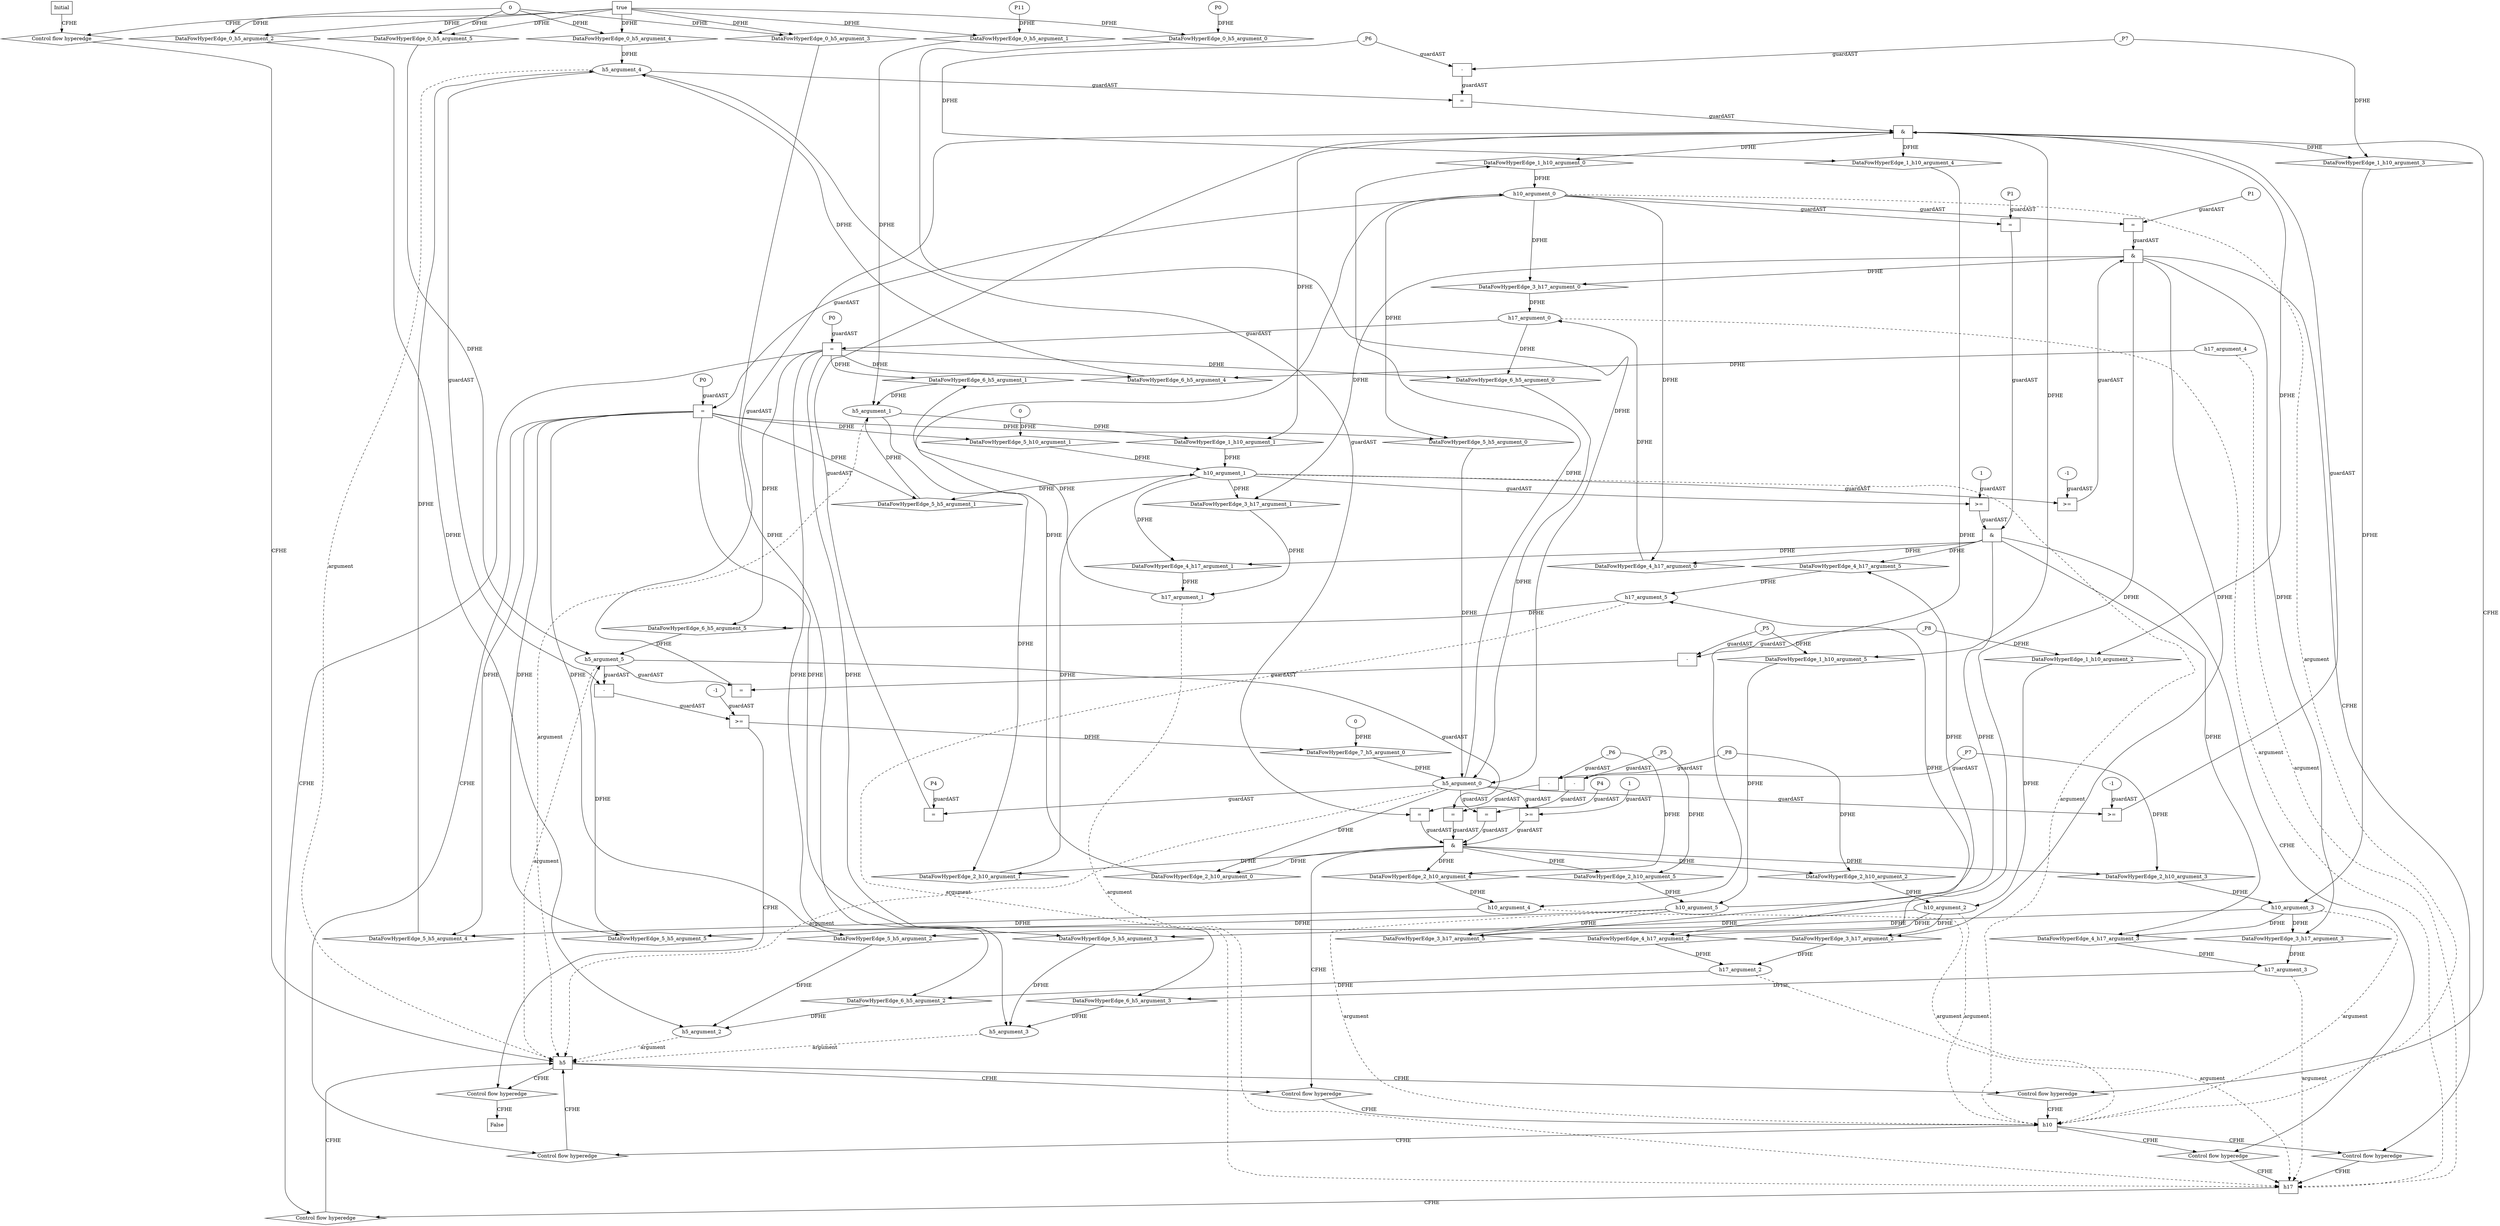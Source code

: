 // Horn Graph
digraph {
	"xxxh5___Initial_0xxxdataFlow_0_node_0" [label="0"  nodeName="xxxh5___Initial_0xxxdataFlow_0_node_0" class=IdealInt GNNNodeID=6]
	"xxxh5___Initial_0xxxdataFlow1_node_0" [label="P11"  nodeName="xxxh5___Initial_0xxxdataFlow1_node_0" class=symbolicConstant GNNNodeID=7]
	"xxxh5___Initial_0xxxdataFlow2_node_0" [label="P0"  nodeName="xxxh5___Initial_0xxxdataFlow2_node_0" class=symbolicConstant GNNNodeID=8]
	"xxxh10___h5_1xxxdataFlow_0_node_0" [label="_P8"  nodeName="xxxh10___h5_1xxxdataFlow_0_node_0" class=symbolicConstant GNNNodeID=15]
	"xxxh10___h5_1xxxdataFlow1_node_0" [label="_P7"  nodeName="xxxh10___h5_1xxxdataFlow1_node_0" class=symbolicConstant GNNNodeID=16]
	"xxxh10___h5_1xxxdataFlow2_node_0" [label="_P6"  nodeName="xxxh10___h5_1xxxdataFlow2_node_0" class=symbolicConstant GNNNodeID=17]
	"xxxh10___h5_1xxxdataFlow3_node_0" [label="_P5"  nodeName="xxxh10___h5_1xxxdataFlow3_node_0" class=symbolicConstant GNNNodeID=18]
	"xxxh10___h5_1xxxguard_0_node_0" [label=">="  nodeName="xxxh10___h5_1xxxguard_0_node_0" class=Operator GNNNodeID=19 shape=rect]
	"xxxh10___h5_1xxxguard_0_node_1" [label="-1"  nodeName="xxxh10___h5_1xxxguard_0_node_1" class=IdealInt GNNNodeID=20]
		"xxxh10___h5_1xxxguard_0_node_1" -> "xxxh10___h5_1xxxguard_0_node_0" [ label="guardAST"]
		"h5_argument_0" -> "xxxh10___h5_1xxxguard_0_node_0" [ label="guardAST"]
	"xxxh10___h5_1xxxguard1_node_0" [label="="  nodeName="xxxh10___h5_1xxxguard1_node_0" class=Operator GNNNodeID=21 shape=rect]
	"xxxh10___h5_1xxxguard1_node_1" [label="P4"  nodeName="xxxh10___h5_1xxxguard1_node_1" class=symbolicConstant GNNNodeID=22]
		"xxxh10___h5_1xxxguard1_node_1" -> "xxxh10___h5_1xxxguard1_node_0" [ label="guardAST"]
		"h5_argument_0" -> "xxxh10___h5_1xxxguard1_node_0" [ label="guardAST"]
	"xxxh10___h5_1xxxguard2_node_0" [label="="  nodeName="xxxh10___h5_1xxxguard2_node_0" class=Operator GNNNodeID=23 shape=rect]
	"xxxh10___h5_1xxxguard2_node_2" [label="-"  nodeName="xxxh10___h5_1xxxguard2_node_2" class=Operator GNNNodeID=24 shape=rect]
		"h5_argument_4" -> "xxxh10___h5_1xxxguard2_node_0" [ label="guardAST"]
		"xxxh10___h5_1xxxguard2_node_2" -> "xxxh10___h5_1xxxguard2_node_0" [ label="guardAST"]
		"xxxh10___h5_1xxxdataFlow2_node_0" -> "xxxh10___h5_1xxxguard2_node_2" [ label="guardAST"]
		"xxxh10___h5_1xxxdataFlow1_node_0" -> "xxxh10___h5_1xxxguard2_node_2" [ label="guardAST"]
	"xxxh10___h5_1xxxguard3_node_0" [label="="  nodeName="xxxh10___h5_1xxxguard3_node_0" class=Operator GNNNodeID=25 shape=rect]
	"xxxh10___h5_1xxxguard3_node_2" [label="-"  nodeName="xxxh10___h5_1xxxguard3_node_2" class=Operator GNNNodeID=26 shape=rect]
		"h5_argument_5" -> "xxxh10___h5_1xxxguard3_node_0" [ label="guardAST"]
		"xxxh10___h5_1xxxguard3_node_2" -> "xxxh10___h5_1xxxguard3_node_0" [ label="guardAST"]
		"xxxh10___h5_1xxxdataFlow3_node_0" -> "xxxh10___h5_1xxxguard3_node_2" [ label="guardAST"]
		"xxxh10___h5_1xxxdataFlow_0_node_0" -> "xxxh10___h5_1xxxguard3_node_2" [ label="guardAST"]
	"xxxh10___h5_2xxxdataFlow_0_node_0" [label="_P8"  nodeName="xxxh10___h5_2xxxdataFlow_0_node_0" class=symbolicConstant GNNNodeID=27]
	"xxxh10___h5_2xxxdataFlow1_node_0" [label="_P7"  nodeName="xxxh10___h5_2xxxdataFlow1_node_0" class=symbolicConstant GNNNodeID=28]
	"xxxh10___h5_2xxxdataFlow2_node_0" [label="_P6"  nodeName="xxxh10___h5_2xxxdataFlow2_node_0" class=symbolicConstant GNNNodeID=29]
	"xxxh10___h5_2xxxdataFlow3_node_0" [label="_P5"  nodeName="xxxh10___h5_2xxxdataFlow3_node_0" class=symbolicConstant GNNNodeID=30]
	"xxxh10___h5_2xxxguard_0_node_0" [label=">="  nodeName="xxxh10___h5_2xxxguard_0_node_0" class=Operator GNNNodeID=31 shape=rect]
	"xxxh10___h5_2xxxguard_0_node_2" [label="1"  nodeName="xxxh10___h5_2xxxguard_0_node_2" class=IdealInt GNNNodeID=32]
		"h5_argument_0" -> "xxxh10___h5_2xxxguard_0_node_0" [ label="guardAST"]
		"xxxh10___h5_2xxxguard_0_node_2" -> "xxxh10___h5_2xxxguard_0_node_0" [ label="guardAST"]
	"xxxh10___h5_2xxxguard1_node_0" [label="="  nodeName="xxxh10___h5_2xxxguard1_node_0" class=Operator GNNNodeID=33 shape=rect]
	"xxxh10___h5_2xxxguard1_node_1" [label="P4"  nodeName="xxxh10___h5_2xxxguard1_node_1" class=symbolicConstant GNNNodeID=34]
		"xxxh10___h5_2xxxguard1_node_1" -> "xxxh10___h5_2xxxguard1_node_0" [ label="guardAST"]
		"h5_argument_0" -> "xxxh10___h5_2xxxguard1_node_0" [ label="guardAST"]
	"xxxh10___h5_2xxxguard2_node_0" [label="="  nodeName="xxxh10___h5_2xxxguard2_node_0" class=Operator GNNNodeID=35 shape=rect]
	"xxxh10___h5_2xxxguard2_node_2" [label="-"  nodeName="xxxh10___h5_2xxxguard2_node_2" class=Operator GNNNodeID=36 shape=rect]
		"h5_argument_4" -> "xxxh10___h5_2xxxguard2_node_0" [ label="guardAST"]
		"xxxh10___h5_2xxxguard2_node_2" -> "xxxh10___h5_2xxxguard2_node_0" [ label="guardAST"]
		"xxxh10___h5_2xxxdataFlow2_node_0" -> "xxxh10___h5_2xxxguard2_node_2" [ label="guardAST"]
		"xxxh10___h5_2xxxdataFlow1_node_0" -> "xxxh10___h5_2xxxguard2_node_2" [ label="guardAST"]
	"xxxh10___h5_2xxxguard3_node_0" [label="="  nodeName="xxxh10___h5_2xxxguard3_node_0" class=Operator GNNNodeID=37 shape=rect]
	"xxxh10___h5_2xxxguard3_node_2" [label="-"  nodeName="xxxh10___h5_2xxxguard3_node_2" class=Operator GNNNodeID=38 shape=rect]
		"h5_argument_5" -> "xxxh10___h5_2xxxguard3_node_0" [ label="guardAST"]
		"xxxh10___h5_2xxxguard3_node_2" -> "xxxh10___h5_2xxxguard3_node_0" [ label="guardAST"]
		"xxxh10___h5_2xxxdataFlow3_node_0" -> "xxxh10___h5_2xxxguard3_node_2" [ label="guardAST"]
		"xxxh10___h5_2xxxdataFlow_0_node_0" -> "xxxh10___h5_2xxxguard3_node_2" [ label="guardAST"]
	"xxxh17___h10_3xxxguard_0_node_0" [label=">="  nodeName="xxxh17___h10_3xxxguard_0_node_0" class=Operator GNNNodeID=45 shape=rect]
	"xxxh17___h10_3xxxguard_0_node_1" [label="-1"  nodeName="xxxh17___h10_3xxxguard_0_node_1" class=IdealInt GNNNodeID=46]
		"xxxh17___h10_3xxxguard_0_node_1" -> "xxxh17___h10_3xxxguard_0_node_0" [ label="guardAST"]
		"h10_argument_1" -> "xxxh17___h10_3xxxguard_0_node_0" [ label="guardAST"]
	"xxxh17___h10_3xxxguard1_node_0" [label="="  nodeName="xxxh17___h10_3xxxguard1_node_0" class=Operator GNNNodeID=47 shape=rect]
	"xxxh17___h10_3xxxguard1_node_1" [label="P1"  nodeName="xxxh17___h10_3xxxguard1_node_1" class=symbolicConstant GNNNodeID=48]
		"xxxh17___h10_3xxxguard1_node_1" -> "xxxh17___h10_3xxxguard1_node_0" [ label="guardAST"]
		"h10_argument_0" -> "xxxh17___h10_3xxxguard1_node_0" [ label="guardAST"]
	"xxxh17___h10_4xxxguard_0_node_0" [label=">="  nodeName="xxxh17___h10_4xxxguard_0_node_0" class=Operator GNNNodeID=49 shape=rect]
	"xxxh17___h10_4xxxguard_0_node_2" [label="1"  nodeName="xxxh17___h10_4xxxguard_0_node_2" class=IdealInt GNNNodeID=50]
		"h10_argument_1" -> "xxxh17___h10_4xxxguard_0_node_0" [ label="guardAST"]
		"xxxh17___h10_4xxxguard_0_node_2" -> "xxxh17___h10_4xxxguard_0_node_0" [ label="guardAST"]
	"xxxh17___h10_4xxxguard1_node_0" [label="="  nodeName="xxxh17___h10_4xxxguard1_node_0" class=Operator GNNNodeID=51 shape=rect]
	"xxxh17___h10_4xxxguard1_node_1" [label="P1"  nodeName="xxxh17___h10_4xxxguard1_node_1" class=symbolicConstant GNNNodeID=52]
		"xxxh17___h10_4xxxguard1_node_1" -> "xxxh17___h10_4xxxguard1_node_0" [ label="guardAST"]
		"h10_argument_0" -> "xxxh17___h10_4xxxguard1_node_0" [ label="guardAST"]
	"xxxh5___h10_5xxxguard_0_node_0" [label="="  nodeName="xxxh5___h10_5xxxguard_0_node_0" class=Operator GNNNodeID=53 shape=rect]
	"xxxh5___h10_5xxxguard_0_node_1" [label="P0"  nodeName="xxxh5___h10_5xxxguard_0_node_1" class=symbolicConstant GNNNodeID=54]
		"xxxh5___h10_5xxxguard_0_node_1" -> "xxxh5___h10_5xxxguard_0_node_0" [ label="guardAST"]
		"h10_argument_0" -> "xxxh5___h10_5xxxguard_0_node_0" [ label="guardAST"]
	"xxxh5___h17_6xxxguard_0_node_0" [label="="  nodeName="xxxh5___h17_6xxxguard_0_node_0" class=Operator GNNNodeID=55 shape=rect]
	"xxxh5___h17_6xxxguard_0_node_1" [label="P0"  nodeName="xxxh5___h17_6xxxguard_0_node_1" class=symbolicConstant GNNNodeID=56]
		"xxxh5___h17_6xxxguard_0_node_1" -> "xxxh5___h17_6xxxguard_0_node_0" [ label="guardAST"]
		"h17_argument_0" -> "xxxh5___h17_6xxxguard_0_node_0" [ label="guardAST"]
	"xxxFALSE___h5_7xxxguard_0_node_0" [label=">="  nodeName="xxxFALSE___h5_7xxxguard_0_node_0" class=Operator GNNNodeID=57 shape=rect]
	"xxxFALSE___h5_7xxxguard_0_node_1" [label="-1"  nodeName="xxxFALSE___h5_7xxxguard_0_node_1" class=IdealInt GNNNodeID=58]
	"xxxFALSE___h5_7xxxguard_0_node_2" [label="-"  nodeName="xxxFALSE___h5_7xxxguard_0_node_2" class=Operator GNNNodeID=59 shape=rect]
		"xxxFALSE___h5_7xxxguard_0_node_1" -> "xxxFALSE___h5_7xxxguard_0_node_0" [ label="guardAST"]
		"xxxFALSE___h5_7xxxguard_0_node_2" -> "xxxFALSE___h5_7xxxguard_0_node_0" [ label="guardAST"]
		"h5_argument_4" -> "xxxFALSE___h5_7xxxguard_0_node_2" [ label="guardAST"]
		"h5_argument_5" -> "xxxFALSE___h5_7xxxguard_0_node_2" [ label="guardAST"]
	"h10" [label="h10"  nodeName="h10" class=CONTROL GNNNodeID=60 shape="rect"]
	"h17" [label="h17"  nodeName="h17" class=CONTROL GNNNodeID=61 shape="rect"]
	"h5" [label="h5"  nodeName="h5" class=CONTROL GNNNodeID=62 shape="rect"]
	"FALSE" [label="False"  nodeName=False class=CONTROL GNNNodeID=63 shape="rect"]
	"Initial" [label="Initial"  nodeName=Initial class=CONTROL GNNNodeID=64 shape="rect"]
	"ControlFowHyperEdge_0" [label="Control flow hyperedge"  hyperEdgeNodeID=0 nodeName=ControlFowHyperEdge_0 class=controlFlowHyperEdge shape="diamond"]
		"Initial" -> ControlFowHyperEdge_0 [ label="CFHE"]
		"ControlFowHyperEdge_0" -> "h5" [ label="CFHE"]
	"ControlFowHyperEdge_1" [label="Control flow hyperedge"  hyperEdgeNodeID=1 nodeName=ControlFowHyperEdge_1 class=controlFlowHyperEdge shape="diamond"]
		"h5" -> ControlFowHyperEdge_1 [ label="CFHE"]
		"ControlFowHyperEdge_1" -> "h10" [ label="CFHE"]
	"ControlFowHyperEdge_2" [label="Control flow hyperedge"  hyperEdgeNodeID=2 nodeName=ControlFowHyperEdge_2 class=controlFlowHyperEdge shape="diamond"]
		"h5" -> ControlFowHyperEdge_2 [ label="CFHE"]
		"ControlFowHyperEdge_2" -> "h10" [ label="CFHE"]
	"ControlFowHyperEdge_3" [label="Control flow hyperedge"  hyperEdgeNodeID=3 nodeName=ControlFowHyperEdge_3 class=controlFlowHyperEdge shape="diamond"]
		"h10" -> ControlFowHyperEdge_3 [ label="CFHE"]
		"ControlFowHyperEdge_3" -> "h17" [ label="CFHE"]
	"ControlFowHyperEdge_4" [label="Control flow hyperedge"  hyperEdgeNodeID=4 nodeName=ControlFowHyperEdge_4 class=controlFlowHyperEdge shape="diamond"]
		"h10" -> ControlFowHyperEdge_4 [ label="CFHE"]
		"ControlFowHyperEdge_4" -> "h17" [ label="CFHE"]
	"ControlFowHyperEdge_5" [label="Control flow hyperedge"  hyperEdgeNodeID=5 nodeName=ControlFowHyperEdge_5 class=controlFlowHyperEdge shape="diamond"]
		"h10" -> ControlFowHyperEdge_5 [ label="CFHE"]
		"ControlFowHyperEdge_5" -> "h5" [ label="CFHE"]
	"ControlFowHyperEdge_6" [label="Control flow hyperedge"  hyperEdgeNodeID=6 nodeName=ControlFowHyperEdge_6 class=controlFlowHyperEdge shape="diamond"]
		"h17" -> ControlFowHyperEdge_6 [ label="CFHE"]
		"ControlFowHyperEdge_6" -> "h5" [ label="CFHE"]
	"ControlFowHyperEdge_7" [label="Control flow hyperedge"  hyperEdgeNodeID=7 nodeName=ControlFowHyperEdge_7 class=controlFlowHyperEdge shape="diamond"]
		"h5" -> ControlFowHyperEdge_7 [ label="CFHE"]
		"ControlFowHyperEdge_7" -> "FALSE" [ label="CFHE"]
	"h5_argument_0" [label="h5_argument_0"  nodeName=argument0 class=argument shape=oval GNNNodeID=65 head="h5"]
		"h5_argument_0" -> "h5" [ label="argument" style=dashed]
	"h5_argument_1" [label="h5_argument_1"  nodeName=argument1 class=argument shape=oval GNNNodeID=65 head="h5"]
		"h5_argument_1" -> "h5" [ label="argument" style=dashed]
	"h5_argument_2" [label="h5_argument_2"  nodeName=argument2 class=argument shape=oval GNNNodeID=65 head="h5"]
		"h5_argument_2" -> "h5" [ label="argument" style=dashed]
	"h5_argument_3" [label="h5_argument_3"  nodeName=argument3 class=argument shape=oval GNNNodeID=65 head="h5"]
		"h5_argument_3" -> "h5" [ label="argument" style=dashed]
	"h5_argument_4" [label="h5_argument_4"  nodeName=argument4 class=argument shape=oval GNNNodeID=65 head="h5"]
		"h5_argument_4" -> "h5" [ label="argument" style=dashed]
	"h5_argument_5" [label="h5_argument_5"  nodeName=argument5 class=argument shape=oval GNNNodeID=65 head="h5"]
		"h5_argument_5" -> "h5" [ label="argument" style=dashed]
	"h10_argument_0" [label="h10_argument_0"  nodeName=argument0 class=argument shape=oval GNNNodeID=65 head="h10"]
		"h10_argument_0" -> "h10" [ label="argument" style=dashed]
	"h10_argument_1" [label="h10_argument_1"  nodeName=argument1 class=argument shape=oval GNNNodeID=65 head="h10"]
		"h10_argument_1" -> "h10" [ label="argument" style=dashed]
	"h10_argument_2" [label="h10_argument_2"  nodeName=argument2 class=argument shape=oval GNNNodeID=65 head="h10"]
		"h10_argument_2" -> "h10" [ label="argument" style=dashed]
	"h10_argument_3" [label="h10_argument_3"  nodeName=argument3 class=argument shape=oval GNNNodeID=65 head="h10"]
		"h10_argument_3" -> "h10" [ label="argument" style=dashed]
	"h10_argument_4" [label="h10_argument_4"  nodeName=argument4 class=argument shape=oval GNNNodeID=65 head="h10"]
		"h10_argument_4" -> "h10" [ label="argument" style=dashed]
	"h10_argument_5" [label="h10_argument_5"  nodeName=argument5 class=argument shape=oval GNNNodeID=65 head="h10"]
		"h10_argument_5" -> "h10" [ label="argument" style=dashed]
	"h17_argument_0" [label="h17_argument_0"  nodeName=argument0 class=argument shape=oval GNNNodeID=65 head="h17"]
		"h17_argument_0" -> "h17" [ label="argument" style=dashed]
	"h17_argument_1" [label="h17_argument_1"  nodeName=argument1 class=argument shape=oval GNNNodeID=65 head="h17"]
		"h17_argument_1" -> "h17" [ label="argument" style=dashed]
	"h17_argument_2" [label="h17_argument_2"  nodeName=argument2 class=argument shape=oval GNNNodeID=65 head="h17"]
		"h17_argument_2" -> "h17" [ label="argument" style=dashed]
	"h17_argument_3" [label="h17_argument_3"  nodeName=argument3 class=argument shape=oval GNNNodeID=65 head="h17"]
		"h17_argument_3" -> "h17" [ label="argument" style=dashed]
	"h17_argument_4" [label="h17_argument_4"  nodeName=argument4 class=argument shape=oval GNNNodeID=65 head="h17"]
		"h17_argument_4" -> "h17" [ label="argument" style=dashed]
	"h17_argument_5" [label="h17_argument_5"  nodeName=argument5 class=argument shape=oval GNNNodeID=65 head="h17"]
		"h17_argument_5" -> "h17" [ label="argument" style=dashed]
	"true_0" [label="true"  nodeName="true_0" class=true shape=rect]
		"true_0" -> "ControlFowHyperEdge_0" [ label="CFHE"]
	"xxxh10___h5_1xxx_and" [label="&"  andName="xxxh10___h5_1xxx_and" class=Operator shape=rect]
		"xxxh10___h5_1xxxguard_0_node_0" -> "xxxh10___h5_1xxx_and" [ label="guardAST"]
		"xxxh10___h5_1xxxguard1_node_0" -> "xxxh10___h5_1xxx_and" [ label="guardAST"]
		"xxxh10___h5_1xxxguard2_node_0" -> "xxxh10___h5_1xxx_and" [ label="guardAST"]
		"xxxh10___h5_1xxxguard3_node_0" -> "xxxh10___h5_1xxx_and" [ label="guardAST"]
		"xxxh10___h5_1xxx_and" -> "ControlFowHyperEdge_1" [ label="CFHE"]
	"xxxh10___h5_2xxx_and" [label="&"  andName="xxxh10___h5_2xxx_and" class=Operator shape=rect]
		"xxxh10___h5_2xxxguard_0_node_0" -> "xxxh10___h5_2xxx_and" [ label="guardAST"]
		"xxxh10___h5_2xxxguard1_node_0" -> "xxxh10___h5_2xxx_and" [ label="guardAST"]
		"xxxh10___h5_2xxxguard2_node_0" -> "xxxh10___h5_2xxx_and" [ label="guardAST"]
		"xxxh10___h5_2xxxguard3_node_0" -> "xxxh10___h5_2xxx_and" [ label="guardAST"]
		"xxxh10___h5_2xxx_and" -> "ControlFowHyperEdge_2" [ label="CFHE"]
	"xxxh17___h10_3xxx_and" [label="&"  andName="xxxh17___h10_3xxx_and" class=Operator shape=rect]
		"xxxh17___h10_3xxxguard_0_node_0" -> "xxxh17___h10_3xxx_and" [ label="guardAST"]
		"xxxh17___h10_3xxxguard1_node_0" -> "xxxh17___h10_3xxx_and" [ label="guardAST"]
		"xxxh17___h10_3xxx_and" -> "ControlFowHyperEdge_3" [ label="CFHE"]
	"xxxh17___h10_4xxx_and" [label="&"  andName="xxxh17___h10_4xxx_and" class=Operator shape=rect]
		"xxxh17___h10_4xxxguard_0_node_0" -> "xxxh17___h10_4xxx_and" [ label="guardAST"]
		"xxxh17___h10_4xxxguard1_node_0" -> "xxxh17___h10_4xxx_and" [ label="guardAST"]
		"xxxh17___h10_4xxx_and" -> "ControlFowHyperEdge_4" [ label="CFHE"]
		"xxxh5___h10_5xxxguard_0_node_0" -> "ControlFowHyperEdge_5" [ label="CFHE"]
		"xxxh5___h17_6xxxguard_0_node_0" -> "ControlFowHyperEdge_6" [ label="CFHE"]
		"xxxFALSE___h5_7xxxguard_0_node_0" -> "ControlFowHyperEdge_7" [ label="CFHE"]
	"xxxh5___h10_5xxxh10_argument_1_constant_0" [label="0"  nodeName="xxxh5___h10_5xxxh10_argument_1_constant_0" class=Constant]
	"DataFowHyperEdge_5_h10_argument_1" [label="DataFowHyperEdge_5_h10_argument_1"  nodeName="DataFowHyperEdge_5_h10_argument_1" class=DataFlowHyperedge shape=diamond]
		"DataFowHyperEdge_5_h10_argument_1" -> "h10_argument_1" [ label="DFHE"]
		"xxxh5___h10_5xxxguard_0_node_0" -> "DataFowHyperEdge_5_h10_argument_1" [ label="DFHE"]
		"xxxh5___h10_5xxxh10_argument_1_constant_0" -> "DataFowHyperEdge_5_h10_argument_1" [ label="DFHE"]
	"xxxFALSE___h5_7xxxh5_argument_0_constant_0" [label="0"  nodeName="xxxFALSE___h5_7xxxh5_argument_0_constant_0" class=Constant]
	"DataFowHyperEdge_7_h5_argument_0" [label="DataFowHyperEdge_7_h5_argument_0"  nodeName="DataFowHyperEdge_7_h5_argument_0" class=DataFlowHyperedge shape=diamond]
		"DataFowHyperEdge_7_h5_argument_0" -> "h5_argument_0" [ label="DFHE"]
		"xxxFALSE___h5_7xxxguard_0_node_0" -> "DataFowHyperEdge_7_h5_argument_0" [ label="DFHE"]
		"xxxFALSE___h5_7xxxh5_argument_0_constant_0" -> "DataFowHyperEdge_7_h5_argument_0" [ label="DFHE"]
		"h5_argument_0" -> "DataFowHyperEdge_1_h10_argument_0" [ label="DFHE"]
	"DataFowHyperEdge_1_h10_argument_0" [label="DataFowHyperEdge_1_h10_argument_0"  nodeName="DataFowHyperEdge_1_h10_argument_0" class=DataFlowHyperedge shape=diamond]
		"DataFowHyperEdge_1_h10_argument_0" -> "h10_argument_0" [ label="DFHE"]
		"xxxh10___h5_1xxx_and" -> "DataFowHyperEdge_1_h10_argument_0" [ label="DFHE"]
		"h5_argument_1" -> "DataFowHyperEdge_1_h10_argument_1" [ label="DFHE"]
	"DataFowHyperEdge_1_h10_argument_1" [label="DataFowHyperEdge_1_h10_argument_1"  nodeName="DataFowHyperEdge_1_h10_argument_1" class=DataFlowHyperedge shape=diamond]
		"DataFowHyperEdge_1_h10_argument_1" -> "h10_argument_1" [ label="DFHE"]
		"xxxh10___h5_1xxx_and" -> "DataFowHyperEdge_1_h10_argument_1" [ label="DFHE"]
		"h5_argument_0" -> "DataFowHyperEdge_2_h10_argument_0" [ label="DFHE"]
	"DataFowHyperEdge_2_h10_argument_0" [label="DataFowHyperEdge_2_h10_argument_0"  nodeName="DataFowHyperEdge_2_h10_argument_0" class=DataFlowHyperedge shape=diamond]
		"DataFowHyperEdge_2_h10_argument_0" -> "h10_argument_0" [ label="DFHE"]
		"xxxh10___h5_2xxx_and" -> "DataFowHyperEdge_2_h10_argument_0" [ label="DFHE"]
		"h5_argument_1" -> "DataFowHyperEdge_2_h10_argument_1" [ label="DFHE"]
	"DataFowHyperEdge_2_h10_argument_1" [label="DataFowHyperEdge_2_h10_argument_1"  nodeName="DataFowHyperEdge_2_h10_argument_1" class=DataFlowHyperedge shape=diamond]
		"DataFowHyperEdge_2_h10_argument_1" -> "h10_argument_1" [ label="DFHE"]
		"xxxh10___h5_2xxx_and" -> "DataFowHyperEdge_2_h10_argument_1" [ label="DFHE"]
		"h10_argument_0" -> "DataFowHyperEdge_3_h17_argument_0" [ label="DFHE"]
	"DataFowHyperEdge_3_h17_argument_0" [label="DataFowHyperEdge_3_h17_argument_0"  nodeName="DataFowHyperEdge_3_h17_argument_0" class=DataFlowHyperedge shape=diamond]
		"DataFowHyperEdge_3_h17_argument_0" -> "h17_argument_0" [ label="DFHE"]
		"xxxh17___h10_3xxx_and" -> "DataFowHyperEdge_3_h17_argument_0" [ label="DFHE"]
		"h10_argument_5" -> "DataFowHyperEdge_3_h17_argument_5" [ label="DFHE"]
	"DataFowHyperEdge_3_h17_argument_5" [label="DataFowHyperEdge_3_h17_argument_5"  nodeName="DataFowHyperEdge_3_h17_argument_5" class=DataFlowHyperedge shape=diamond]
		"DataFowHyperEdge_3_h17_argument_5" -> "h17_argument_5" [ label="DFHE"]
		"xxxh17___h10_3xxx_and" -> "DataFowHyperEdge_3_h17_argument_5" [ label="DFHE"]
		"h10_argument_2" -> "DataFowHyperEdge_3_h17_argument_2" [ label="DFHE"]
	"DataFowHyperEdge_3_h17_argument_2" [label="DataFowHyperEdge_3_h17_argument_2"  nodeName="DataFowHyperEdge_3_h17_argument_2" class=DataFlowHyperedge shape=diamond]
		"DataFowHyperEdge_3_h17_argument_2" -> "h17_argument_2" [ label="DFHE"]
		"xxxh17___h10_3xxx_and" -> "DataFowHyperEdge_3_h17_argument_2" [ label="DFHE"]
		"h10_argument_3" -> "DataFowHyperEdge_3_h17_argument_3" [ label="DFHE"]
	"DataFowHyperEdge_3_h17_argument_3" [label="DataFowHyperEdge_3_h17_argument_3"  nodeName="DataFowHyperEdge_3_h17_argument_3" class=DataFlowHyperedge shape=diamond]
		"DataFowHyperEdge_3_h17_argument_3" -> "h17_argument_3" [ label="DFHE"]
		"xxxh17___h10_3xxx_and" -> "DataFowHyperEdge_3_h17_argument_3" [ label="DFHE"]
		"h10_argument_1" -> "DataFowHyperEdge_3_h17_argument_1" [ label="DFHE"]
	"DataFowHyperEdge_3_h17_argument_1" [label="DataFowHyperEdge_3_h17_argument_1"  nodeName="DataFowHyperEdge_3_h17_argument_1" class=DataFlowHyperedge shape=diamond]
		"DataFowHyperEdge_3_h17_argument_1" -> "h17_argument_1" [ label="DFHE"]
		"xxxh17___h10_3xxx_and" -> "DataFowHyperEdge_3_h17_argument_1" [ label="DFHE"]
		"h10_argument_3" -> "DataFowHyperEdge_4_h17_argument_3" [ label="DFHE"]
	"DataFowHyperEdge_4_h17_argument_3" [label="DataFowHyperEdge_4_h17_argument_3"  nodeName="DataFowHyperEdge_4_h17_argument_3" class=DataFlowHyperedge shape=diamond]
		"DataFowHyperEdge_4_h17_argument_3" -> "h17_argument_3" [ label="DFHE"]
		"xxxh17___h10_4xxx_and" -> "DataFowHyperEdge_4_h17_argument_3" [ label="DFHE"]
		"h10_argument_1" -> "DataFowHyperEdge_4_h17_argument_1" [ label="DFHE"]
	"DataFowHyperEdge_4_h17_argument_1" [label="DataFowHyperEdge_4_h17_argument_1"  nodeName="DataFowHyperEdge_4_h17_argument_1" class=DataFlowHyperedge shape=diamond]
		"DataFowHyperEdge_4_h17_argument_1" -> "h17_argument_1" [ label="DFHE"]
		"xxxh17___h10_4xxx_and" -> "DataFowHyperEdge_4_h17_argument_1" [ label="DFHE"]
		"h10_argument_2" -> "DataFowHyperEdge_4_h17_argument_2" [ label="DFHE"]
	"DataFowHyperEdge_4_h17_argument_2" [label="DataFowHyperEdge_4_h17_argument_2"  nodeName="DataFowHyperEdge_4_h17_argument_2" class=DataFlowHyperedge shape=diamond]
		"DataFowHyperEdge_4_h17_argument_2" -> "h17_argument_2" [ label="DFHE"]
		"xxxh17___h10_4xxx_and" -> "DataFowHyperEdge_4_h17_argument_2" [ label="DFHE"]
		"h10_argument_0" -> "DataFowHyperEdge_4_h17_argument_0" [ label="DFHE"]
	"DataFowHyperEdge_4_h17_argument_0" [label="DataFowHyperEdge_4_h17_argument_0"  nodeName="DataFowHyperEdge_4_h17_argument_0" class=DataFlowHyperedge shape=diamond]
		"DataFowHyperEdge_4_h17_argument_0" -> "h17_argument_0" [ label="DFHE"]
		"xxxh17___h10_4xxx_and" -> "DataFowHyperEdge_4_h17_argument_0" [ label="DFHE"]
		"h10_argument_5" -> "DataFowHyperEdge_4_h17_argument_5" [ label="DFHE"]
	"DataFowHyperEdge_4_h17_argument_5" [label="DataFowHyperEdge_4_h17_argument_5"  nodeName="DataFowHyperEdge_4_h17_argument_5" class=DataFlowHyperedge shape=diamond]
		"DataFowHyperEdge_4_h17_argument_5" -> "h17_argument_5" [ label="DFHE"]
		"xxxh17___h10_4xxx_and" -> "DataFowHyperEdge_4_h17_argument_5" [ label="DFHE"]
		"h10_argument_0" -> "DataFowHyperEdge_5_h5_argument_0" [ label="DFHE"]
	"DataFowHyperEdge_5_h5_argument_0" [label="DataFowHyperEdge_5_h5_argument_0"  nodeName="DataFowHyperEdge_5_h5_argument_0" class=DataFlowHyperedge shape=diamond]
		"DataFowHyperEdge_5_h5_argument_0" -> "h5_argument_0" [ label="DFHE"]
		"xxxh5___h10_5xxxguard_0_node_0" -> "DataFowHyperEdge_5_h5_argument_0" [ label="DFHE"]
		"h10_argument_3" -> "DataFowHyperEdge_5_h5_argument_3" [ label="DFHE"]
	"DataFowHyperEdge_5_h5_argument_3" [label="DataFowHyperEdge_5_h5_argument_3"  nodeName="DataFowHyperEdge_5_h5_argument_3" class=DataFlowHyperedge shape=diamond]
		"DataFowHyperEdge_5_h5_argument_3" -> "h5_argument_3" [ label="DFHE"]
		"xxxh5___h10_5xxxguard_0_node_0" -> "DataFowHyperEdge_5_h5_argument_3" [ label="DFHE"]
		"h10_argument_5" -> "DataFowHyperEdge_5_h5_argument_5" [ label="DFHE"]
	"DataFowHyperEdge_5_h5_argument_5" [label="DataFowHyperEdge_5_h5_argument_5"  nodeName="DataFowHyperEdge_5_h5_argument_5" class=DataFlowHyperedge shape=diamond]
		"DataFowHyperEdge_5_h5_argument_5" -> "h5_argument_5" [ label="DFHE"]
		"xxxh5___h10_5xxxguard_0_node_0" -> "DataFowHyperEdge_5_h5_argument_5" [ label="DFHE"]
		"h10_argument_4" -> "DataFowHyperEdge_5_h5_argument_4" [ label="DFHE"]
	"DataFowHyperEdge_5_h5_argument_4" [label="DataFowHyperEdge_5_h5_argument_4"  nodeName="DataFowHyperEdge_5_h5_argument_4" class=DataFlowHyperedge shape=diamond]
		"DataFowHyperEdge_5_h5_argument_4" -> "h5_argument_4" [ label="DFHE"]
		"xxxh5___h10_5xxxguard_0_node_0" -> "DataFowHyperEdge_5_h5_argument_4" [ label="DFHE"]
		"h10_argument_2" -> "DataFowHyperEdge_5_h5_argument_2" [ label="DFHE"]
	"DataFowHyperEdge_5_h5_argument_2" [label="DataFowHyperEdge_5_h5_argument_2"  nodeName="DataFowHyperEdge_5_h5_argument_2" class=DataFlowHyperedge shape=diamond]
		"DataFowHyperEdge_5_h5_argument_2" -> "h5_argument_2" [ label="DFHE"]
		"xxxh5___h10_5xxxguard_0_node_0" -> "DataFowHyperEdge_5_h5_argument_2" [ label="DFHE"]
		"h17_argument_2" -> "DataFowHyperEdge_6_h5_argument_2" [ label="DFHE"]
	"DataFowHyperEdge_6_h5_argument_2" [label="DataFowHyperEdge_6_h5_argument_2"  nodeName="DataFowHyperEdge_6_h5_argument_2" class=DataFlowHyperedge shape=diamond]
		"DataFowHyperEdge_6_h5_argument_2" -> "h5_argument_2" [ label="DFHE"]
		"xxxh5___h17_6xxxguard_0_node_0" -> "DataFowHyperEdge_6_h5_argument_2" [ label="DFHE"]
		"h17_argument_1" -> "DataFowHyperEdge_6_h5_argument_1" [ label="DFHE"]
	"DataFowHyperEdge_6_h5_argument_1" [label="DataFowHyperEdge_6_h5_argument_1"  nodeName="DataFowHyperEdge_6_h5_argument_1" class=DataFlowHyperedge shape=diamond]
		"DataFowHyperEdge_6_h5_argument_1" -> "h5_argument_1" [ label="DFHE"]
		"xxxh5___h17_6xxxguard_0_node_0" -> "DataFowHyperEdge_6_h5_argument_1" [ label="DFHE"]
		"h17_argument_3" -> "DataFowHyperEdge_6_h5_argument_3" [ label="DFHE"]
	"DataFowHyperEdge_6_h5_argument_3" [label="DataFowHyperEdge_6_h5_argument_3"  nodeName="DataFowHyperEdge_6_h5_argument_3" class=DataFlowHyperedge shape=diamond]
		"DataFowHyperEdge_6_h5_argument_3" -> "h5_argument_3" [ label="DFHE"]
		"xxxh5___h17_6xxxguard_0_node_0" -> "DataFowHyperEdge_6_h5_argument_3" [ label="DFHE"]
		"h17_argument_4" -> "DataFowHyperEdge_6_h5_argument_4" [ label="DFHE"]
	"DataFowHyperEdge_6_h5_argument_4" [label="DataFowHyperEdge_6_h5_argument_4"  nodeName="DataFowHyperEdge_6_h5_argument_4" class=DataFlowHyperedge shape=diamond]
		"DataFowHyperEdge_6_h5_argument_4" -> "h5_argument_4" [ label="DFHE"]
		"xxxh5___h17_6xxxguard_0_node_0" -> "DataFowHyperEdge_6_h5_argument_4" [ label="DFHE"]
		"h17_argument_5" -> "DataFowHyperEdge_6_h5_argument_5" [ label="DFHE"]
	"DataFowHyperEdge_6_h5_argument_5" [label="DataFowHyperEdge_6_h5_argument_5"  nodeName="DataFowHyperEdge_6_h5_argument_5" class=DataFlowHyperedge shape=diamond]
		"DataFowHyperEdge_6_h5_argument_5" -> "h5_argument_5" [ label="DFHE"]
		"xxxh5___h17_6xxxguard_0_node_0" -> "DataFowHyperEdge_6_h5_argument_5" [ label="DFHE"]
		"h17_argument_0" -> "DataFowHyperEdge_6_h5_argument_0" [ label="DFHE"]
	"DataFowHyperEdge_6_h5_argument_0" [label="DataFowHyperEdge_6_h5_argument_0"  nodeName="DataFowHyperEdge_6_h5_argument_0" class=DataFlowHyperedge shape=diamond]
		"DataFowHyperEdge_6_h5_argument_0" -> "h5_argument_0" [ label="DFHE"]
		"xxxh5___h17_6xxxguard_0_node_0" -> "DataFowHyperEdge_6_h5_argument_0" [ label="DFHE"]
	"DataFowHyperEdge_0_h5_argument_0" [label="DataFowHyperEdge_0_h5_argument_0"  nodeName="DataFowHyperEdge_0_h5_argument_0" class=DataFlowHyperedge shape=diamond]
		"DataFowHyperEdge_0_h5_argument_0" -> "h5_argument_0" [ label="DFHE"]
		"true_0" -> "DataFowHyperEdge_0_h5_argument_0" [ label="DFHE"]
		"xxxh5___Initial_0xxxdataFlow2_node_0" -> "DataFowHyperEdge_0_h5_argument_0" [ label="DFHE"]
	"DataFowHyperEdge_0_h5_argument_1" [label="DataFowHyperEdge_0_h5_argument_1"  nodeName="DataFowHyperEdge_0_h5_argument_1" class=DataFlowHyperedge shape=diamond]
		"DataFowHyperEdge_0_h5_argument_1" -> "h5_argument_1" [ label="DFHE"]
		"true_0" -> "DataFowHyperEdge_0_h5_argument_1" [ label="DFHE"]
		"xxxh5___Initial_0xxxdataFlow1_node_0" -> "DataFowHyperEdge_0_h5_argument_1" [ label="DFHE"]
	"DataFowHyperEdge_0_h5_argument_2" [label="DataFowHyperEdge_0_h5_argument_2"  nodeName="DataFowHyperEdge_0_h5_argument_2" class=DataFlowHyperedge shape=diamond]
		"DataFowHyperEdge_0_h5_argument_2" -> "h5_argument_2" [ label="DFHE"]
		"true_0" -> "DataFowHyperEdge_0_h5_argument_2" [ label="DFHE"]
		"xxxh5___Initial_0xxxdataFlow_0_node_0" -> "DataFowHyperEdge_0_h5_argument_2" [ label="DFHE"]
	"DataFowHyperEdge_0_h5_argument_3" [label="DataFowHyperEdge_0_h5_argument_3"  nodeName="DataFowHyperEdge_0_h5_argument_3" class=DataFlowHyperedge shape=diamond]
		"DataFowHyperEdge_0_h5_argument_3" -> "h5_argument_3" [ label="DFHE"]
		"true_0" -> "DataFowHyperEdge_0_h5_argument_3" [ label="DFHE"]
		"xxxh5___Initial_0xxxdataFlow_0_node_0" -> "DataFowHyperEdge_0_h5_argument_3" [ label="DFHE"]
	"DataFowHyperEdge_0_h5_argument_4" [label="DataFowHyperEdge_0_h5_argument_4"  nodeName="DataFowHyperEdge_0_h5_argument_4" class=DataFlowHyperedge shape=diamond]
		"DataFowHyperEdge_0_h5_argument_4" -> "h5_argument_4" [ label="DFHE"]
		"true_0" -> "DataFowHyperEdge_0_h5_argument_4" [ label="DFHE"]
		"xxxh5___Initial_0xxxdataFlow_0_node_0" -> "DataFowHyperEdge_0_h5_argument_4" [ label="DFHE"]
	"DataFowHyperEdge_0_h5_argument_5" [label="DataFowHyperEdge_0_h5_argument_5"  nodeName="DataFowHyperEdge_0_h5_argument_5" class=DataFlowHyperedge shape=diamond]
		"DataFowHyperEdge_0_h5_argument_5" -> "h5_argument_5" [ label="DFHE"]
		"true_0" -> "DataFowHyperEdge_0_h5_argument_5" [ label="DFHE"]
		"xxxh5___Initial_0xxxdataFlow_0_node_0" -> "DataFowHyperEdge_0_h5_argument_5" [ label="DFHE"]
	"DataFowHyperEdge_1_h10_argument_2" [label="DataFowHyperEdge_1_h10_argument_2"  nodeName="DataFowHyperEdge_1_h10_argument_2" class=DataFlowHyperedge shape=diamond]
		"DataFowHyperEdge_1_h10_argument_2" -> "h10_argument_2" [ label="DFHE"]
		"xxxh10___h5_1xxx_and" -> "DataFowHyperEdge_1_h10_argument_2" [ label="DFHE"]
		"xxxh10___h5_1xxxdataFlow_0_node_0" -> "DataFowHyperEdge_1_h10_argument_2" [ label="DFHE"]
	"DataFowHyperEdge_1_h10_argument_3" [label="DataFowHyperEdge_1_h10_argument_3"  nodeName="DataFowHyperEdge_1_h10_argument_3" class=DataFlowHyperedge shape=diamond]
		"DataFowHyperEdge_1_h10_argument_3" -> "h10_argument_3" [ label="DFHE"]
		"xxxh10___h5_1xxx_and" -> "DataFowHyperEdge_1_h10_argument_3" [ label="DFHE"]
		"xxxh10___h5_1xxxdataFlow1_node_0" -> "DataFowHyperEdge_1_h10_argument_3" [ label="DFHE"]
	"DataFowHyperEdge_1_h10_argument_4" [label="DataFowHyperEdge_1_h10_argument_4"  nodeName="DataFowHyperEdge_1_h10_argument_4" class=DataFlowHyperedge shape=diamond]
		"DataFowHyperEdge_1_h10_argument_4" -> "h10_argument_4" [ label="DFHE"]
		"xxxh10___h5_1xxx_and" -> "DataFowHyperEdge_1_h10_argument_4" [ label="DFHE"]
		"xxxh10___h5_1xxxdataFlow2_node_0" -> "DataFowHyperEdge_1_h10_argument_4" [ label="DFHE"]
	"DataFowHyperEdge_1_h10_argument_5" [label="DataFowHyperEdge_1_h10_argument_5"  nodeName="DataFowHyperEdge_1_h10_argument_5" class=DataFlowHyperedge shape=diamond]
		"DataFowHyperEdge_1_h10_argument_5" -> "h10_argument_5" [ label="DFHE"]
		"xxxh10___h5_1xxx_and" -> "DataFowHyperEdge_1_h10_argument_5" [ label="DFHE"]
		"xxxh10___h5_1xxxdataFlow3_node_0" -> "DataFowHyperEdge_1_h10_argument_5" [ label="DFHE"]
	"DataFowHyperEdge_2_h10_argument_2" [label="DataFowHyperEdge_2_h10_argument_2"  nodeName="DataFowHyperEdge_2_h10_argument_2" class=DataFlowHyperedge shape=diamond]
		"DataFowHyperEdge_2_h10_argument_2" -> "h10_argument_2" [ label="DFHE"]
		"xxxh10___h5_2xxx_and" -> "DataFowHyperEdge_2_h10_argument_2" [ label="DFHE"]
		"xxxh10___h5_2xxxdataFlow_0_node_0" -> "DataFowHyperEdge_2_h10_argument_2" [ label="DFHE"]
	"DataFowHyperEdge_2_h10_argument_3" [label="DataFowHyperEdge_2_h10_argument_3"  nodeName="DataFowHyperEdge_2_h10_argument_3" class=DataFlowHyperedge shape=diamond]
		"DataFowHyperEdge_2_h10_argument_3" -> "h10_argument_3" [ label="DFHE"]
		"xxxh10___h5_2xxx_and" -> "DataFowHyperEdge_2_h10_argument_3" [ label="DFHE"]
		"xxxh10___h5_2xxxdataFlow1_node_0" -> "DataFowHyperEdge_2_h10_argument_3" [ label="DFHE"]
	"DataFowHyperEdge_2_h10_argument_4" [label="DataFowHyperEdge_2_h10_argument_4"  nodeName="DataFowHyperEdge_2_h10_argument_4" class=DataFlowHyperedge shape=diamond]
		"DataFowHyperEdge_2_h10_argument_4" -> "h10_argument_4" [ label="DFHE"]
		"xxxh10___h5_2xxx_and" -> "DataFowHyperEdge_2_h10_argument_4" [ label="DFHE"]
		"xxxh10___h5_2xxxdataFlow2_node_0" -> "DataFowHyperEdge_2_h10_argument_4" [ label="DFHE"]
	"DataFowHyperEdge_2_h10_argument_5" [label="DataFowHyperEdge_2_h10_argument_5"  nodeName="DataFowHyperEdge_2_h10_argument_5" class=DataFlowHyperedge shape=diamond]
		"DataFowHyperEdge_2_h10_argument_5" -> "h10_argument_5" [ label="DFHE"]
		"xxxh10___h5_2xxx_and" -> "DataFowHyperEdge_2_h10_argument_5" [ label="DFHE"]
		"xxxh10___h5_2xxxdataFlow3_node_0" -> "DataFowHyperEdge_2_h10_argument_5" [ label="DFHE"]
	"DataFowHyperEdge_5_h5_argument_1" [label="DataFowHyperEdge_5_h5_argument_1"  nodeName="DataFowHyperEdge_5_h5_argument_1" class=DataFlowHyperedge shape=diamond]
		"DataFowHyperEdge_5_h5_argument_1" -> "h5_argument_1" [ label="DFHE"]
		"xxxh5___h10_5xxxguard_0_node_0" -> "DataFowHyperEdge_5_h5_argument_1" [ label="DFHE"]
		"h10_argument_1" -> "DataFowHyperEdge_5_h5_argument_1" [ label="DFHE"]
}
